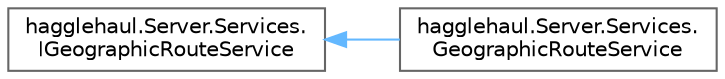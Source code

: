 digraph "Graphical Class Hierarchy"
{
 // LATEX_PDF_SIZE
  bgcolor="transparent";
  edge [fontname=Helvetica,fontsize=10,labelfontname=Helvetica,labelfontsize=10];
  node [fontname=Helvetica,fontsize=10,shape=box,height=0.2,width=0.4];
  rankdir="LR";
  Node0 [id="Node000000",label="hagglehaul.Server.Services.\lIGeographicRouteService",height=0.2,width=0.4,color="grey40", fillcolor="white", style="filled",URL="$interfacehagglehaul_1_1_server_1_1_services_1_1_i_geographic_route_service.html",tooltip="Service which provides geographic route information through Mapbox, including navigation,..."];
  Node0 -> Node1 [id="edge9_Node000000_Node000001",dir="back",color="steelblue1",style="solid",tooltip=" "];
  Node1 [id="Node000001",label="hagglehaul.Server.Services.\lGeographicRouteService",height=0.2,width=0.4,color="grey40", fillcolor="white", style="filled",URL="$classhagglehaul_1_1_server_1_1_services_1_1_geographic_route_service.html",tooltip="See IGeographicRouteService."];
}
